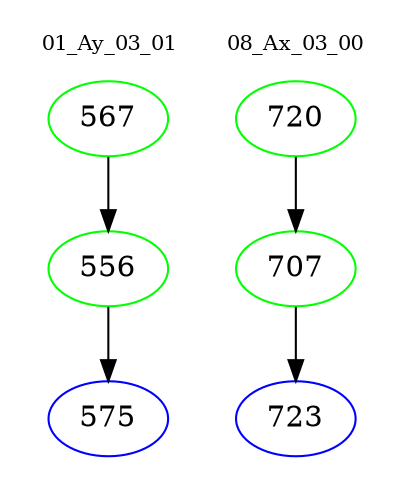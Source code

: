 digraph{
subgraph cluster_0 {
color = white
label = "01_Ay_03_01";
fontsize=10;
T0_567 [label="567", color="green"]
T0_567 -> T0_556 [color="black"]
T0_556 [label="556", color="green"]
T0_556 -> T0_575 [color="black"]
T0_575 [label="575", color="blue"]
}
subgraph cluster_1 {
color = white
label = "08_Ax_03_00";
fontsize=10;
T1_720 [label="720", color="green"]
T1_720 -> T1_707 [color="black"]
T1_707 [label="707", color="green"]
T1_707 -> T1_723 [color="black"]
T1_723 [label="723", color="blue"]
}
}
